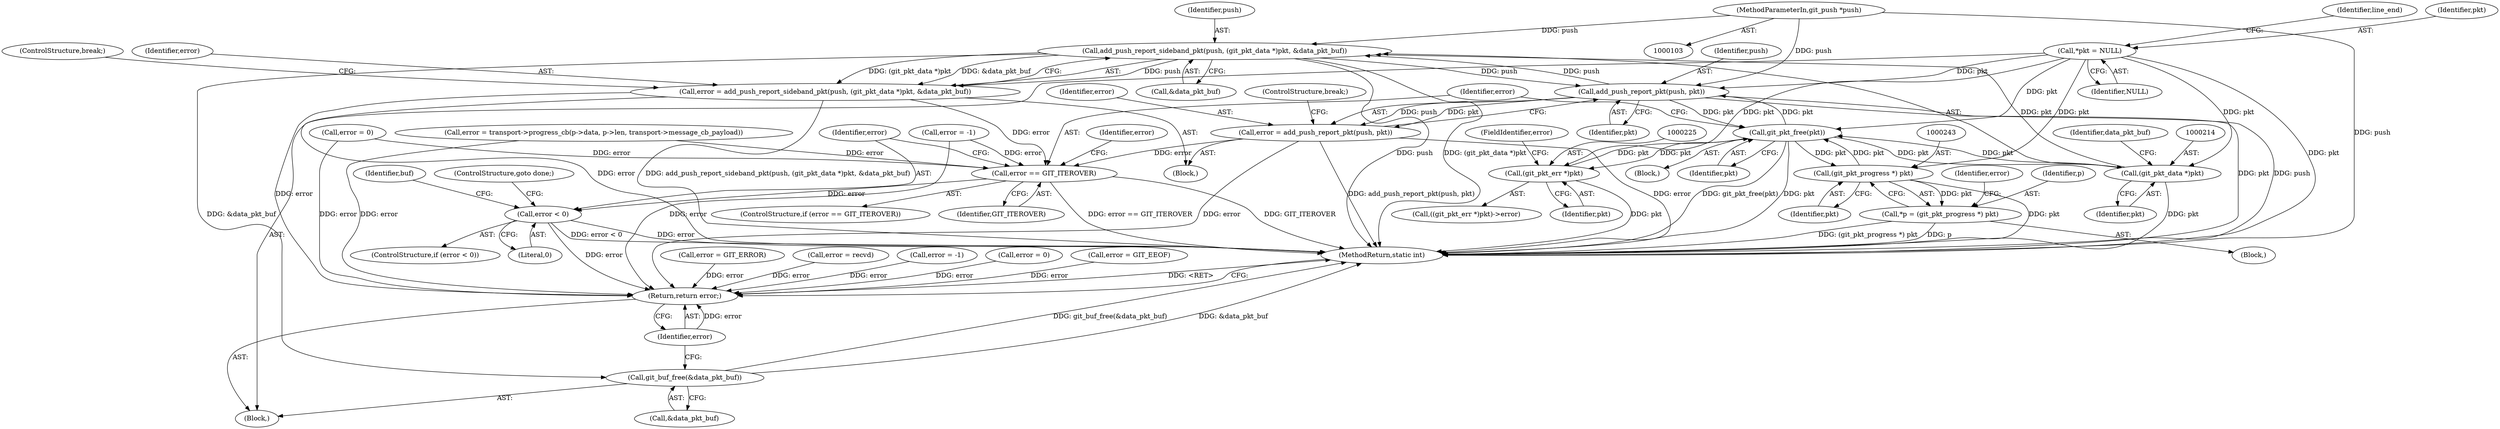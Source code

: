 digraph "0_libgit2_2fdef641fd0dd2828bd948234ae86de75221a11a_1@pointer" {
"1000211" [label="(Call,add_push_report_sideband_pkt(push, (git_pkt_data *)pkt, &data_pkt_buf))"];
"1000261" [label="(Call,add_push_report_pkt(push, pkt))"];
"1000211" [label="(Call,add_push_report_sideband_pkt(push, (git_pkt_data *)pkt, &data_pkt_buf))"];
"1000105" [label="(MethodParameterIn,git_push *push)"];
"1000213" [label="(Call,(git_pkt_data *)pkt)"];
"1000265" [label="(Call,git_pkt_free(pkt))"];
"1000224" [label="(Call,(git_pkt_err *)pkt)"];
"1000108" [label="(Call,*pkt = NULL)"];
"1000242" [label="(Call,(git_pkt_progress *) pkt)"];
"1000209" [label="(Call,error = add_push_report_sideband_pkt(push, (git_pkt_data *)pkt, &data_pkt_buf))"];
"1000268" [label="(Call,error == GIT_ITEROVER)"];
"1000290" [label="(Call,error < 0)"];
"1000299" [label="(Return,return error;)"];
"1000296" [label="(Call,git_buf_free(&data_pkt_buf))"];
"1000259" [label="(Call,error = add_push_report_pkt(push, pkt))"];
"1000240" [label="(Call,*p = (git_pkt_progress *) pkt)"];
"1000285" [label="(Call,error = GIT_ERROR)"];
"1000292" [label="(Literal,0)"];
"1000242" [label="(Call,(git_pkt_progress *) pkt)"];
"1000224" [label="(Call,(git_pkt_err *)pkt)"];
"1000267" [label="(ControlStructure,if (error == GIT_ITEROVER))"];
"1000246" [label="(Identifier,error)"];
"1000273" [label="(Identifier,error)"];
"1000294" [label="(ControlStructure,goto done;)"];
"1000212" [label="(Identifier,push)"];
"1000223" [label="(Call,((git_pkt_err *)pkt)->error)"];
"1000270" [label="(Identifier,GIT_ITEROVER)"];
"1000291" [label="(Identifier,error)"];
"1000215" [label="(Identifier,pkt)"];
"1000297" [label="(Call,&data_pkt_buf)"];
"1000180" [label="(Call,error = recvd)"];
"1000301" [label="(MethodReturn,static int)"];
"1000213" [label="(Call,(git_pkt_data *)pkt)"];
"1000109" [label="(Identifier,pkt)"];
"1000210" [label="(Identifier,error)"];
"1000110" [label="(Identifier,NULL)"];
"1000113" [label="(Identifier,line_end)"];
"1000290" [label="(Call,error < 0)"];
"1000216" [label="(Call,&data_pkt_buf)"];
"1000108" [label="(Call,*pkt = NULL)"];
"1000289" [label="(ControlStructure,if (error < 0))"];
"1000200" [label="(Call,error = 0)"];
"1000264" [label="(ControlStructure,break;)"];
"1000299" [label="(Return,return error;)"];
"1000211" [label="(Call,add_push_report_sideband_pkt(push, (git_pkt_data *)pkt, &data_pkt_buf))"];
"1000245" [label="(Call,error = transport->progress_cb(p->data, p->len, transport->message_cb_payload))"];
"1000129" [label="(Block,)"];
"1000217" [label="(Identifier,data_pkt_buf)"];
"1000133" [label="(Identifier,buf)"];
"1000240" [label="(Call,*p = (git_pkt_progress *) pkt)"];
"1000266" [label="(Identifier,pkt)"];
"1000207" [label="(Block,)"];
"1000300" [label="(Identifier,error)"];
"1000162" [label="(Call,error = -1)"];
"1000265" [label="(Call,git_pkt_free(pkt))"];
"1000106" [label="(Block,)"];
"1000228" [label="(Call,error = -1)"];
"1000269" [label="(Identifier,error)"];
"1000244" [label="(Identifier,pkt)"];
"1000241" [label="(Identifier,p)"];
"1000238" [label="(Block,)"];
"1000272" [label="(Call,error = 0)"];
"1000268" [label="(Call,error == GIT_ITEROVER)"];
"1000263" [label="(Identifier,pkt)"];
"1000226" [label="(Identifier,pkt)"];
"1000192" [label="(Call,error = GIT_EEOF)"];
"1000261" [label="(Call,add_push_report_pkt(push, pkt))"];
"1000260" [label="(Identifier,error)"];
"1000218" [label="(ControlStructure,break;)"];
"1000209" [label="(Call,error = add_push_report_sideband_pkt(push, (git_pkt_data *)pkt, &data_pkt_buf))"];
"1000105" [label="(MethodParameterIn,git_push *push)"];
"1000259" [label="(Call,error = add_push_report_pkt(push, pkt))"];
"1000262" [label="(Identifier,push)"];
"1000227" [label="(FieldIdentifier,error)"];
"1000296" [label="(Call,git_buf_free(&data_pkt_buf))"];
"1000211" -> "1000209"  [label="AST: "];
"1000211" -> "1000216"  [label="CFG: "];
"1000212" -> "1000211"  [label="AST: "];
"1000213" -> "1000211"  [label="AST: "];
"1000216" -> "1000211"  [label="AST: "];
"1000209" -> "1000211"  [label="CFG: "];
"1000211" -> "1000301"  [label="DDG: push"];
"1000211" -> "1000301"  [label="DDG: (git_pkt_data *)pkt"];
"1000211" -> "1000209"  [label="DDG: push"];
"1000211" -> "1000209"  [label="DDG: (git_pkt_data *)pkt"];
"1000211" -> "1000209"  [label="DDG: &data_pkt_buf"];
"1000261" -> "1000211"  [label="DDG: push"];
"1000105" -> "1000211"  [label="DDG: push"];
"1000213" -> "1000211"  [label="DDG: pkt"];
"1000211" -> "1000261"  [label="DDG: push"];
"1000211" -> "1000296"  [label="DDG: &data_pkt_buf"];
"1000261" -> "1000259"  [label="AST: "];
"1000261" -> "1000263"  [label="CFG: "];
"1000262" -> "1000261"  [label="AST: "];
"1000263" -> "1000261"  [label="AST: "];
"1000259" -> "1000261"  [label="CFG: "];
"1000261" -> "1000301"  [label="DDG: pkt"];
"1000261" -> "1000301"  [label="DDG: push"];
"1000261" -> "1000259"  [label="DDG: push"];
"1000261" -> "1000259"  [label="DDG: pkt"];
"1000105" -> "1000261"  [label="DDG: push"];
"1000265" -> "1000261"  [label="DDG: pkt"];
"1000108" -> "1000261"  [label="DDG: pkt"];
"1000261" -> "1000265"  [label="DDG: pkt"];
"1000105" -> "1000103"  [label="AST: "];
"1000105" -> "1000301"  [label="DDG: push"];
"1000213" -> "1000215"  [label="CFG: "];
"1000214" -> "1000213"  [label="AST: "];
"1000215" -> "1000213"  [label="AST: "];
"1000217" -> "1000213"  [label="CFG: "];
"1000213" -> "1000301"  [label="DDG: pkt"];
"1000265" -> "1000213"  [label="DDG: pkt"];
"1000108" -> "1000213"  [label="DDG: pkt"];
"1000213" -> "1000265"  [label="DDG: pkt"];
"1000265" -> "1000129"  [label="AST: "];
"1000265" -> "1000266"  [label="CFG: "];
"1000266" -> "1000265"  [label="AST: "];
"1000269" -> "1000265"  [label="CFG: "];
"1000265" -> "1000301"  [label="DDG: git_pkt_free(pkt)"];
"1000265" -> "1000301"  [label="DDG: pkt"];
"1000265" -> "1000224"  [label="DDG: pkt"];
"1000265" -> "1000242"  [label="DDG: pkt"];
"1000224" -> "1000265"  [label="DDG: pkt"];
"1000108" -> "1000265"  [label="DDG: pkt"];
"1000242" -> "1000265"  [label="DDG: pkt"];
"1000224" -> "1000223"  [label="AST: "];
"1000224" -> "1000226"  [label="CFG: "];
"1000225" -> "1000224"  [label="AST: "];
"1000226" -> "1000224"  [label="AST: "];
"1000227" -> "1000224"  [label="CFG: "];
"1000224" -> "1000301"  [label="DDG: pkt"];
"1000108" -> "1000224"  [label="DDG: pkt"];
"1000108" -> "1000106"  [label="AST: "];
"1000108" -> "1000110"  [label="CFG: "];
"1000109" -> "1000108"  [label="AST: "];
"1000110" -> "1000108"  [label="AST: "];
"1000113" -> "1000108"  [label="CFG: "];
"1000108" -> "1000301"  [label="DDG: pkt"];
"1000108" -> "1000242"  [label="DDG: pkt"];
"1000242" -> "1000240"  [label="AST: "];
"1000242" -> "1000244"  [label="CFG: "];
"1000243" -> "1000242"  [label="AST: "];
"1000244" -> "1000242"  [label="AST: "];
"1000240" -> "1000242"  [label="CFG: "];
"1000242" -> "1000301"  [label="DDG: pkt"];
"1000242" -> "1000240"  [label="DDG: pkt"];
"1000209" -> "1000207"  [label="AST: "];
"1000210" -> "1000209"  [label="AST: "];
"1000218" -> "1000209"  [label="CFG: "];
"1000209" -> "1000301"  [label="DDG: error"];
"1000209" -> "1000301"  [label="DDG: add_push_report_sideband_pkt(push, (git_pkt_data *)pkt, &data_pkt_buf)"];
"1000209" -> "1000268"  [label="DDG: error"];
"1000209" -> "1000299"  [label="DDG: error"];
"1000268" -> "1000267"  [label="AST: "];
"1000268" -> "1000270"  [label="CFG: "];
"1000269" -> "1000268"  [label="AST: "];
"1000270" -> "1000268"  [label="AST: "];
"1000273" -> "1000268"  [label="CFG: "];
"1000291" -> "1000268"  [label="CFG: "];
"1000268" -> "1000301"  [label="DDG: error == GIT_ITEROVER"];
"1000268" -> "1000301"  [label="DDG: GIT_ITEROVER"];
"1000259" -> "1000268"  [label="DDG: error"];
"1000200" -> "1000268"  [label="DDG: error"];
"1000228" -> "1000268"  [label="DDG: error"];
"1000245" -> "1000268"  [label="DDG: error"];
"1000268" -> "1000290"  [label="DDG: error"];
"1000290" -> "1000289"  [label="AST: "];
"1000290" -> "1000292"  [label="CFG: "];
"1000291" -> "1000290"  [label="AST: "];
"1000292" -> "1000290"  [label="AST: "];
"1000133" -> "1000290"  [label="CFG: "];
"1000294" -> "1000290"  [label="CFG: "];
"1000290" -> "1000301"  [label="DDG: error"];
"1000290" -> "1000301"  [label="DDG: error < 0"];
"1000290" -> "1000299"  [label="DDG: error"];
"1000299" -> "1000106"  [label="AST: "];
"1000299" -> "1000300"  [label="CFG: "];
"1000300" -> "1000299"  [label="AST: "];
"1000301" -> "1000299"  [label="CFG: "];
"1000299" -> "1000301"  [label="DDG: <RET>"];
"1000300" -> "1000299"  [label="DDG: error"];
"1000200" -> "1000299"  [label="DDG: error"];
"1000228" -> "1000299"  [label="DDG: error"];
"1000180" -> "1000299"  [label="DDG: error"];
"1000272" -> "1000299"  [label="DDG: error"];
"1000192" -> "1000299"  [label="DDG: error"];
"1000285" -> "1000299"  [label="DDG: error"];
"1000259" -> "1000299"  [label="DDG: error"];
"1000162" -> "1000299"  [label="DDG: error"];
"1000245" -> "1000299"  [label="DDG: error"];
"1000296" -> "1000106"  [label="AST: "];
"1000296" -> "1000297"  [label="CFG: "];
"1000297" -> "1000296"  [label="AST: "];
"1000300" -> "1000296"  [label="CFG: "];
"1000296" -> "1000301"  [label="DDG: git_buf_free(&data_pkt_buf)"];
"1000296" -> "1000301"  [label="DDG: &data_pkt_buf"];
"1000259" -> "1000207"  [label="AST: "];
"1000260" -> "1000259"  [label="AST: "];
"1000264" -> "1000259"  [label="CFG: "];
"1000259" -> "1000301"  [label="DDG: error"];
"1000259" -> "1000301"  [label="DDG: add_push_report_pkt(push, pkt)"];
"1000240" -> "1000238"  [label="AST: "];
"1000241" -> "1000240"  [label="AST: "];
"1000246" -> "1000240"  [label="CFG: "];
"1000240" -> "1000301"  [label="DDG: (git_pkt_progress *) pkt"];
"1000240" -> "1000301"  [label="DDG: p"];
}
